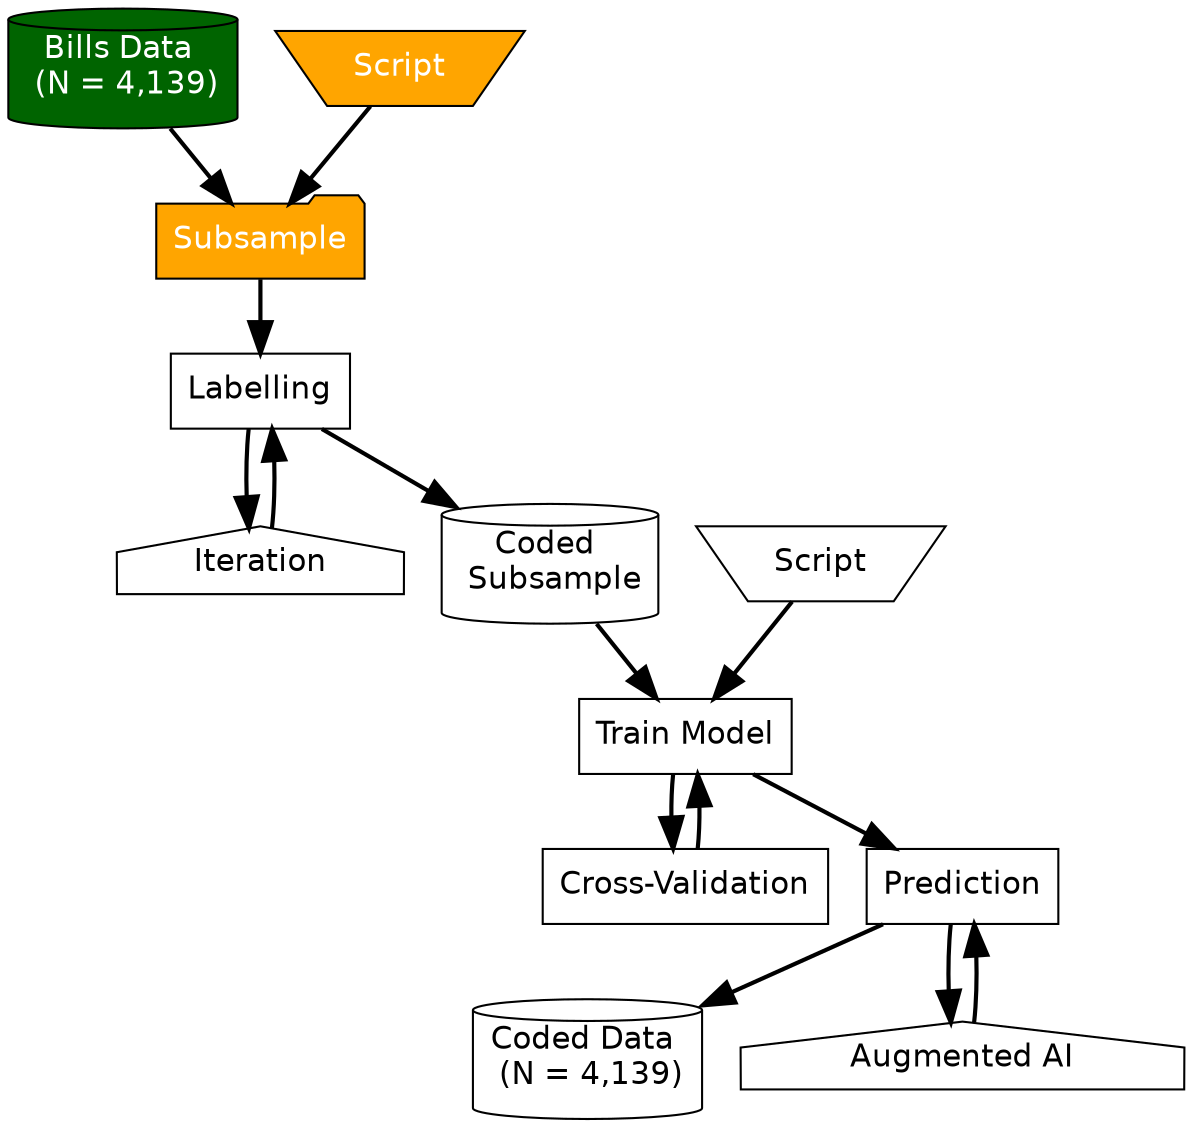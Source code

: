 digraph {
  graph [rankdir = TB, dpi = 72];

data1 [shape = cylinder, style = filled, fillcolor = darkgreen, fontname = Helvetica, fontsize = 15, fontcolor = white, label = "Bills Data \n (N = 4,139)"];
code1 [shape = invtrapezium, style = filled, fillcolor = orange, fontname = Helvetica, fontsize = 15, fontcolor = white, label = "Script"];
subsample [shape = folder, style = filled, fillcolor = orange, fontname = Helvetica, fontsize = 15, fontcolor = white, label = "Subsample"];
data1 -> subsample [arrowsize = 1.5, penwidth = 2];
code1 -> subsample [arrowsize = 1.5, penwidth = 2];

labelling1 [shape = box, fontname = Helvetica, fontsize = 15, label = "Labelling"];
labelling2 [shape = house, fontname = Helvetica, fontsize = 15, label = "Iteration"];
subsample ->  labelling1 [arrowsize = 1.5, penwidth = 2];
labelling1 ->  labelling2 [arrowsize = 1.5, penwidth = 2];
labelling2 ->  labelling1 [arrowsize = 1.5, penwidth = 2];

codeddata [shape = cylinder, fontname = Helvetica, fontsize = 15, label = "Coded \n Subsample"];
labelling1 ->  codeddata [arrowsize = 1.5, penwidth = 2];

code2 [shape = invtrapezium, fontname = Helvetica, fontsize = 15, label = "Script"];
train [shape = box, fontname = Helvetica, fontsize = 15, label = "Train Model"];
vldt [shape = box, fontname = Helvetica, fontsize = 15, label = "Cross-Validation"];
predict [shape = box, fontname = Helvetica, fontsize = 15, label = "Prediction"];
data2 [shape = cylinder, fontname = Helvetica, fontsize = 15, label = "Coded Data \n (N = 4,139)"];
aug [shape = house, fontname = Helvetica, fontsize = 15, label = "Augmented AI"];
code2 ->  train [arrowsize = 1.5, penwidth = 2];
codeddata ->  train [arrowsize = 1.5, penwidth = 2];
train ->  vldt [arrowsize = 1.5, penwidth = 2];
vldt ->  train [arrowsize = 1.5, penwidth = 2];
train ->  predict [arrowsize = 1.5, penwidth = 2];
predict ->  aug [arrowsize = 1.5, penwidth = 2];
aug ->  predict [arrowsize = 1.5, penwidth = 2];
predict ->  data2 [arrowsize = 1.5, penwidth = 2];
}
